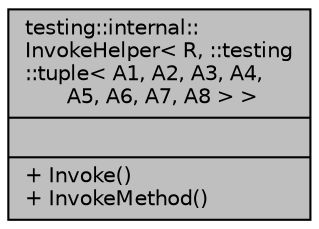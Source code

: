 digraph "testing::internal::InvokeHelper&lt; R, ::testing::tuple&lt; A1, A2, A3, A4, A5, A6, A7, A8 &gt; &gt;"
{
  edge [fontname="Helvetica",fontsize="10",labelfontname="Helvetica",labelfontsize="10"];
  node [fontname="Helvetica",fontsize="10",shape=record];
  Node1 [label="{testing::internal::\lInvokeHelper\< R, ::testing\l::tuple\< A1, A2, A3, A4,\l A5, A6, A7, A8 \> \>\n||+ Invoke()\l+ InvokeMethod()\l}",height=0.2,width=0.4,color="black", fillcolor="grey75", style="filled", fontcolor="black"];
}
